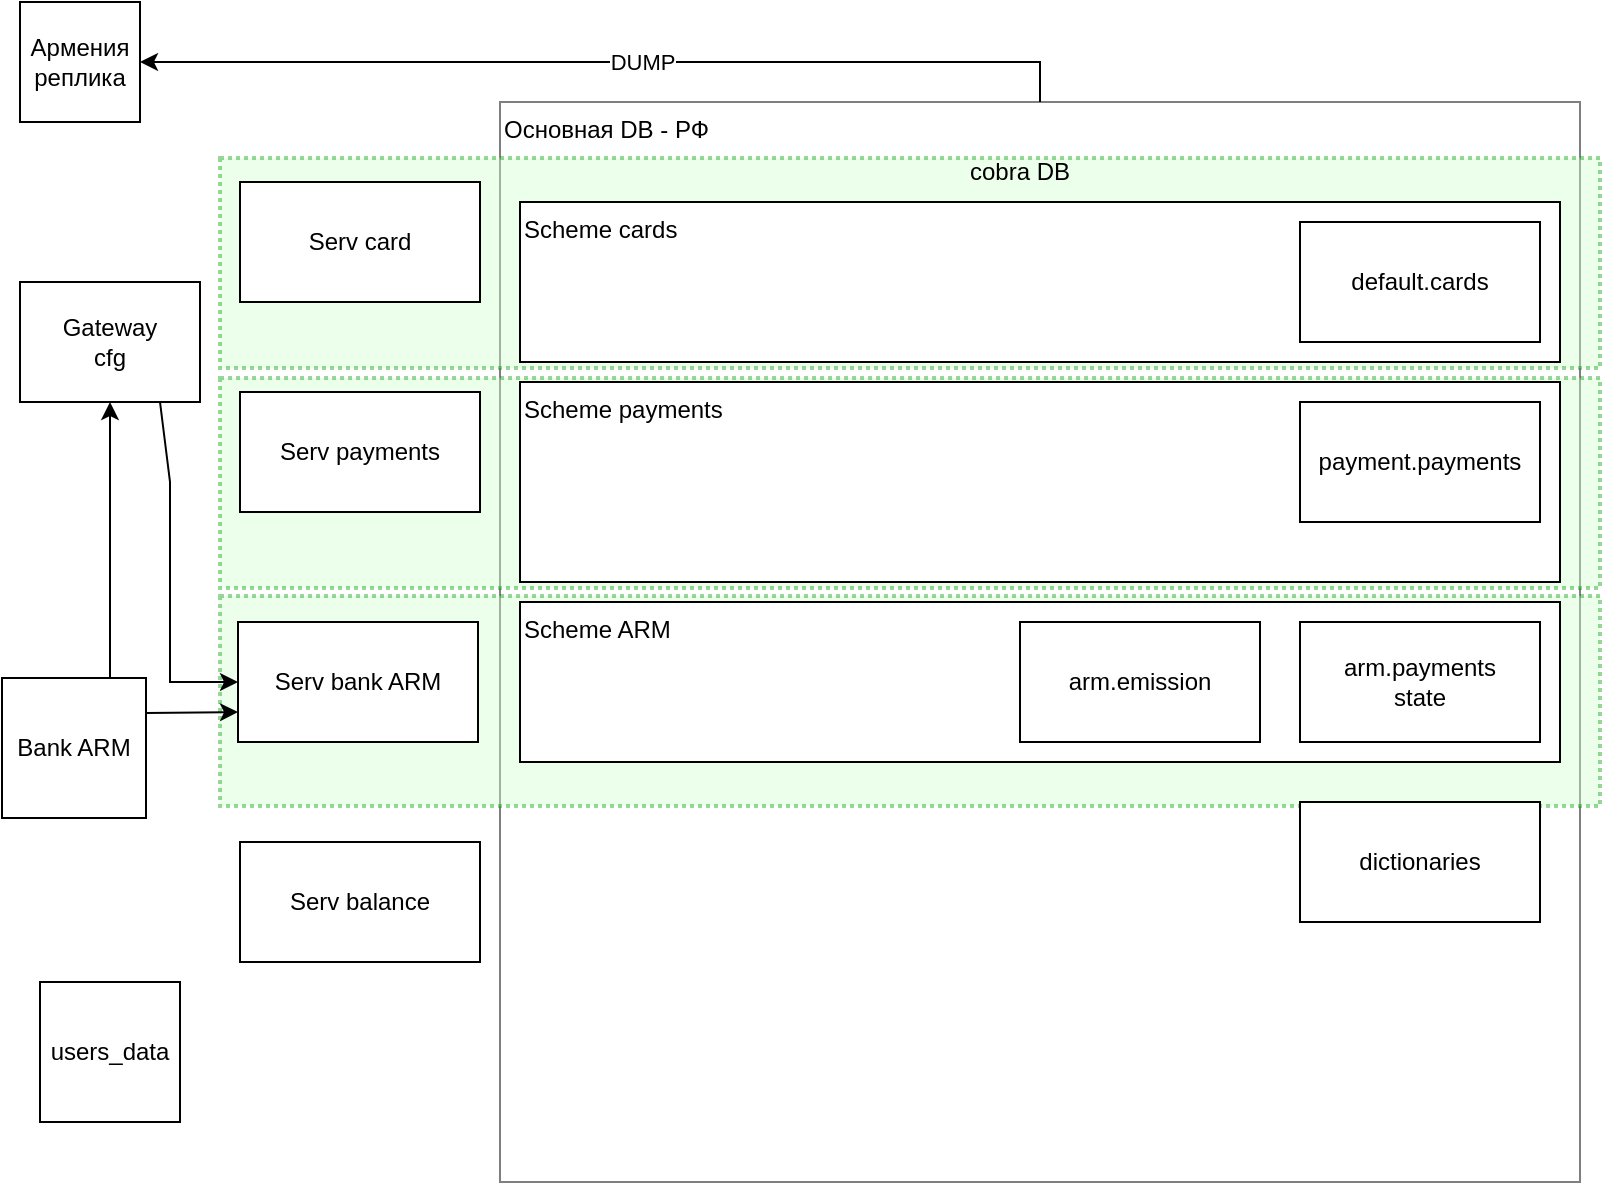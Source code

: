 <mxfile version="24.8.3">
  <diagram name="Page-1" id="Hn28ElPpoE1fGSyyux5D">
    <mxGraphModel dx="1464" dy="881" grid="1" gridSize="10" guides="1" tooltips="1" connect="1" arrows="1" fold="1" page="1" pageScale="1" pageWidth="850" pageHeight="1100" math="0" shadow="0">
      <root>
        <mxCell id="0" />
        <mxCell id="1" parent="0" />
        <mxCell id="pXgOiuOrskxZuiEhMHbN-3" value="Основная DB - РФ" style="rounded=0;whiteSpace=wrap;html=1;align=left;verticalAlign=top;opacity=50;" vertex="1" parent="1">
          <mxGeometry x="267" y="290" width="540" height="540" as="geometry" />
        </mxCell>
        <mxCell id="pXgOiuOrskxZuiEhMHbN-29" value="" style="rounded=0;whiteSpace=wrap;html=1;fillColor=#CCFFCC;strokeColor=#009900;opacity=40;strokeWidth=2;dashed=1;dashPattern=1 1;" vertex="1" parent="1">
          <mxGeometry x="127" y="537" width="690" height="105" as="geometry" />
        </mxCell>
        <mxCell id="pXgOiuOrskxZuiEhMHbN-18" value="" style="rounded=0;whiteSpace=wrap;html=1;fillColor=#CCFFCC;strokeColor=#009900;opacity=40;strokeWidth=2;dashed=1;dashPattern=1 1;" vertex="1" parent="1">
          <mxGeometry x="127" y="428" width="690" height="105" as="geometry" />
        </mxCell>
        <mxCell id="pXgOiuOrskxZuiEhMHbN-28" value="" style="rounded=0;whiteSpace=wrap;html=1;fillColor=#CCFFCC;strokeColor=#009900;opacity=40;strokeWidth=2;dashed=1;dashPattern=1 1;" vertex="1" parent="1">
          <mxGeometry x="127" y="318" width="690" height="105" as="geometry" />
        </mxCell>
        <mxCell id="pXgOiuOrskxZuiEhMHbN-1" value="Армения&lt;br&gt;реплика" style="whiteSpace=wrap;html=1;aspect=fixed;" vertex="1" parent="1">
          <mxGeometry x="27" y="240" width="60" height="60" as="geometry" />
        </mxCell>
        <mxCell id="pXgOiuOrskxZuiEhMHbN-2" value="cobra DB" style="text;html=1;align=center;verticalAlign=middle;whiteSpace=wrap;rounded=0;" vertex="1" parent="1">
          <mxGeometry x="487" y="310" width="80" height="30" as="geometry" />
        </mxCell>
        <mxCell id="pXgOiuOrskxZuiEhMHbN-4" value="" style="endArrow=classic;html=1;rounded=0;entryX=1;entryY=0.5;entryDx=0;entryDy=0;exitX=0.5;exitY=0;exitDx=0;exitDy=0;" edge="1" parent="1" source="pXgOiuOrskxZuiEhMHbN-3" target="pXgOiuOrskxZuiEhMHbN-1">
          <mxGeometry width="50" height="50" relative="1" as="geometry">
            <mxPoint x="537" y="280" as="sourcePoint" />
            <mxPoint x="87" y="260" as="targetPoint" />
            <Array as="points">
              <mxPoint x="537" y="270" />
              <mxPoint x="97" y="270" />
            </Array>
          </mxGeometry>
        </mxCell>
        <mxCell id="pXgOiuOrskxZuiEhMHbN-5" value="DUMP" style="edgeLabel;html=1;align=center;verticalAlign=middle;resizable=0;points=[];" vertex="1" connectable="0" parent="pXgOiuOrskxZuiEhMHbN-4">
          <mxGeometry x="-0.065" relative="1" as="geometry">
            <mxPoint as="offset" />
          </mxGeometry>
        </mxCell>
        <mxCell id="pXgOiuOrskxZuiEhMHbN-8" value="Scheme ARM" style="rounded=0;whiteSpace=wrap;html=1;align=left;verticalAlign=top;" vertex="1" parent="1">
          <mxGeometry x="277" y="540" width="520" height="80" as="geometry" />
        </mxCell>
        <mxCell id="pXgOiuOrskxZuiEhMHbN-7" value="arm.emission" style="rounded=0;whiteSpace=wrap;html=1;" vertex="1" parent="1">
          <mxGeometry x="527" y="550" width="120" height="60" as="geometry" />
        </mxCell>
        <mxCell id="pXgOiuOrskxZuiEhMHbN-9" value="Serv bank ARM" style="rounded=0;whiteSpace=wrap;html=1;" vertex="1" parent="1">
          <mxGeometry x="136" y="550" width="120" height="60" as="geometry" />
        </mxCell>
        <mxCell id="pXgOiuOrskxZuiEhMHbN-10" value="Serv card" style="rounded=0;whiteSpace=wrap;html=1;" vertex="1" parent="1">
          <mxGeometry x="137" y="330" width="120" height="60" as="geometry" />
        </mxCell>
        <mxCell id="pXgOiuOrskxZuiEhMHbN-11" value="arm.payments&lt;br&gt;state" style="rounded=0;whiteSpace=wrap;html=1;" vertex="1" parent="1">
          <mxGeometry x="667" y="550" width="120" height="60" as="geometry" />
        </mxCell>
        <mxCell id="pXgOiuOrskxZuiEhMHbN-12" value="Serv payments" style="rounded=0;whiteSpace=wrap;html=1;" vertex="1" parent="1">
          <mxGeometry x="137" y="435" width="120" height="60" as="geometry" />
        </mxCell>
        <mxCell id="pXgOiuOrskxZuiEhMHbN-14" value="Scheme payments" style="rounded=0;whiteSpace=wrap;html=1;horizontal=1;verticalAlign=top;align=left;" vertex="1" parent="1">
          <mxGeometry x="277" y="430" width="520" height="100" as="geometry" />
        </mxCell>
        <mxCell id="pXgOiuOrskxZuiEhMHbN-13" value="payment.payments" style="rounded=0;whiteSpace=wrap;html=1;" vertex="1" parent="1">
          <mxGeometry x="667" y="440" width="120" height="60" as="geometry" />
        </mxCell>
        <mxCell id="pXgOiuOrskxZuiEhMHbN-15" value="Gateway&lt;br&gt;cfg" style="rounded=0;whiteSpace=wrap;html=1;" vertex="1" parent="1">
          <mxGeometry x="27" y="380" width="90" height="60" as="geometry" />
        </mxCell>
        <mxCell id="pXgOiuOrskxZuiEhMHbN-16" value="" style="endArrow=classic;html=1;rounded=0;exitX=0.5;exitY=1;exitDx=0;exitDy=0;entryX=0;entryY=0.5;entryDx=0;entryDy=0;" edge="1" parent="1" target="pXgOiuOrskxZuiEhMHbN-9">
          <mxGeometry width="50" height="50" relative="1" as="geometry">
            <mxPoint x="97" y="440" as="sourcePoint" />
            <mxPoint x="162" y="670" as="targetPoint" />
            <Array as="points">
              <mxPoint x="102" y="480" />
              <mxPoint x="102" y="580" />
            </Array>
          </mxGeometry>
        </mxCell>
        <mxCell id="pXgOiuOrskxZuiEhMHbN-20" value="Scheme cards" style="rounded=0;whiteSpace=wrap;html=1;verticalAlign=top;align=left;" vertex="1" parent="1">
          <mxGeometry x="277" y="340" width="520" height="80" as="geometry" />
        </mxCell>
        <mxCell id="pXgOiuOrskxZuiEhMHbN-6" value="default.cards" style="rounded=0;whiteSpace=wrap;html=1;" vertex="1" parent="1">
          <mxGeometry x="667" y="350" width="120" height="60" as="geometry" />
        </mxCell>
        <mxCell id="pXgOiuOrskxZuiEhMHbN-22" value="dictionaries" style="rounded=0;whiteSpace=wrap;html=1;" vertex="1" parent="1">
          <mxGeometry x="667" y="640" width="120" height="60" as="geometry" />
        </mxCell>
        <mxCell id="pXgOiuOrskxZuiEhMHbN-23" value="users_data" style="rounded=0;whiteSpace=wrap;html=1;" vertex="1" parent="1">
          <mxGeometry x="37" y="730" width="70" height="70" as="geometry" />
        </mxCell>
        <mxCell id="pXgOiuOrskxZuiEhMHbN-24" value="Serv balance" style="rounded=0;whiteSpace=wrap;html=1;" vertex="1" parent="1">
          <mxGeometry x="137" y="660" width="120" height="60" as="geometry" />
        </mxCell>
        <mxCell id="pXgOiuOrskxZuiEhMHbN-25" value="Bank ARM" style="rounded=0;whiteSpace=wrap;html=1;" vertex="1" parent="1">
          <mxGeometry x="18" y="578" width="72" height="70" as="geometry" />
        </mxCell>
        <mxCell id="pXgOiuOrskxZuiEhMHbN-26" value="" style="endArrow=classic;html=1;rounded=0;entryX=0;entryY=0.75;entryDx=0;entryDy=0;exitX=1;exitY=0.25;exitDx=0;exitDy=0;" edge="1" parent="1" source="pXgOiuOrskxZuiEhMHbN-25" target="pXgOiuOrskxZuiEhMHbN-9">
          <mxGeometry width="50" height="50" relative="1" as="geometry">
            <mxPoint x="437" y="630" as="sourcePoint" />
            <mxPoint x="487" y="580" as="targetPoint" />
          </mxGeometry>
        </mxCell>
        <mxCell id="pXgOiuOrskxZuiEhMHbN-27" value="" style="endArrow=classic;html=1;rounded=0;entryX=0.5;entryY=1;entryDx=0;entryDy=0;exitX=0.75;exitY=0;exitDx=0;exitDy=0;" edge="1" parent="1" source="pXgOiuOrskxZuiEhMHbN-25" target="pXgOiuOrskxZuiEhMHbN-15">
          <mxGeometry width="50" height="50" relative="1" as="geometry">
            <mxPoint x="437" y="630" as="sourcePoint" />
            <mxPoint x="487" y="580" as="targetPoint" />
          </mxGeometry>
        </mxCell>
      </root>
    </mxGraphModel>
  </diagram>
</mxfile>
